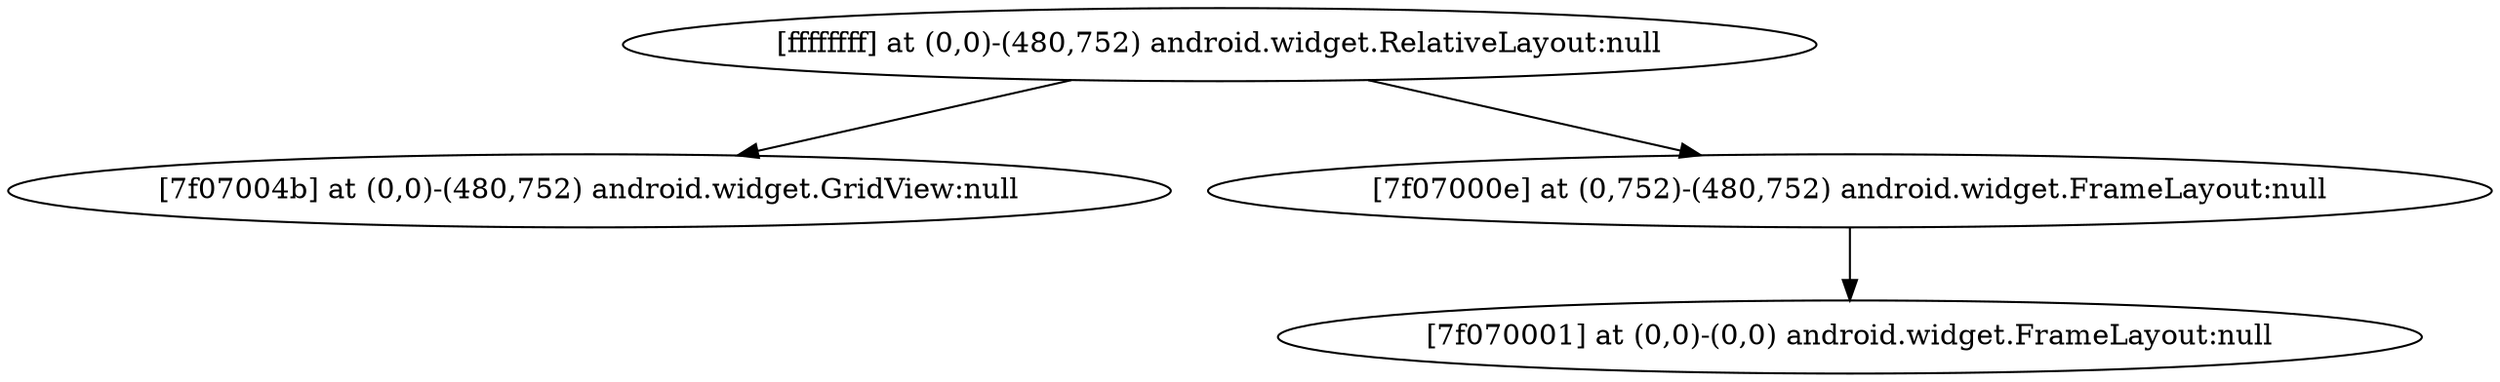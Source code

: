 strict digraph G {
  1 [ label="[ffffffff] at (0,0)-(480,752) android.widget.RelativeLayout:null" ];
  2 [ label="[7f07004b] at (0,0)-(480,752) android.widget.GridView:null" ];
  3 [ label="[7f07000e] at (0,752)-(480,752) android.widget.FrameLayout:null" ];
  4 [ label="[7f070001] at (0,0)-(0,0) android.widget.FrameLayout:null" ];
  1 -> 2;
  1 -> 3;
  3 -> 4;
}
